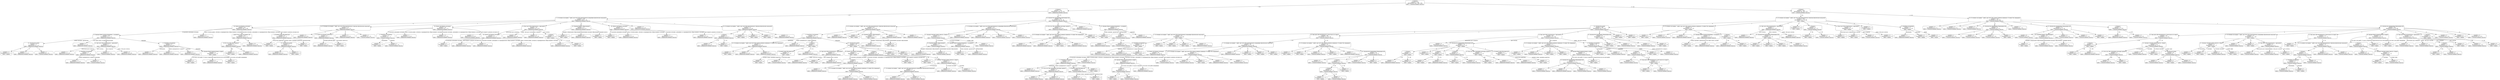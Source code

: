 digraph "дерево решений" {
	node [shape=box style=rounded]
	node1 [label="2. Возраст
samples = 555
distribution: [187, 189, 179]
label = злокачественная опухоль"]
	node2 [label="2. Возраст
samples = 225
distribution: [153, 20, 52]
label = доброкачественная опухоль"]
	node1 -> node2 [label="< 44"]
	node3 [label="17. В течение последних 7 дней, как часто Вы практиковали умеренные физические нагрузки?
samples = 136
distribution: [108, 5, 23]
label = доброкачественная опухоль"]
	node2 -> node3 [label="< 37"]
	node4 [label="29. Каков тип Вашего питания?
samples = 56
distribution: [43, 3, 10]
label = доброкачественная опухоль"]
	node3 -> node4 [label=0]
	node5 [label="13. Каковы Ваши взаимоотношения с соседями?
samples = 20
distribution: [12, 3, 5]
label = доброкачественная опухоль"]
	node4 -> node5 [label="3-4-разовое домашнее питание"]
	node6 [label="31. Количество родов
samples = 3
distribution: [1, 1, 1]
label = доброкачественная опухоль"]
	node5 -> node6 [label="очень хорошие, дружеские"]
	node7 [label="samples = 1
distribution: [0, 0, 1]
label = норма"]
	node6 -> node7 [label=0]
	node8 [label="samples = 1
distribution: [1, 0, 0]
label = доброкачественная опухоль"]
	node6 -> node8 [label=1]
	node9 [label="samples = 1
distribution: [0, 1, 0]
label = злокачественная опухоль"]
	node6 -> node9 [label=2]
	node10 [label="samples = 1
distribution: [1, 0, 0]
label = доброкачественная опухоль"]
	node5 -> node10 [label="я не знаю своих соседей"]
	node11 [label="14. Как часто Вы встречаетесь с друзьями?
samples = 7
distribution: [5, 2, 0]
label = доброкачественная опухоль"]
	node5 -> node11 [label="нейтральные"]
	node12 [label="samples = 1
distribution: [1, 0, 0]
label = доброкачественная опухоль"]
	node11 -> node12 [label="несколько раз в неделю"]
	node13 [label="3. Семейное положение
samples = 2
distribution: [1, 1, 0]
label = доброкачественная опухоль"]
	node11 -> node13 [label="раз в месяц"]
	node14 [label="samples = 1
distribution: [1, 0, 0]
label = доброкачественная опухоль"]
	node13 -> node14 [label="имею гражданского супруга"]
	node15 [label="samples = 1
distribution: [0, 1, 0]
label = злокачественная опухоль"]
	node13 -> node15 [label="замужем"]
	node16 [label="samples = 1
distribution: [0, 1, 0]
label = злокачественная опухоль"]
	node11 -> node16 [label="раз в неделю"]
	node17 [label="samples = 3
distribution: [3, 0, 0]
label = доброкачественная опухоль"]
	node11 -> node17 [label="реже, чем раз в месяц"]
	node18 [label="3. Семейное положение
samples = 9
distribution: [5, 0, 4]
label = доброкачественная опухоль"]
	node5 -> node18 [label="хорошие"]
	node19 [label="samples = 1
distribution: [1, 0, 0]
label = доброкачественная опухоль"]
	node18 -> node19 [label="разведена"]
	node20 [label="samples = 1
distribution: [1, 0, 0]
label = доброкачественная опухоль"]
	node18 -> node20 [label="имею гражданского супруга"]
	node21 [label="samples = 2
distribution: [2, 0, 0]
label = доброкачественная опухоль"]
	node18 -> node21 [label="одинока"]
	node22 [label="28. Каковы Ваши предпочтения в пище?
samples = 5
distribution: [1, 0, 4]
label = норма"]
	node18 -> node22 [label="замужем"]
	node23 [label="samples = 1
distribution: [0, 0, 1]
label = норма"]
	node22 -> node23 [label="я ем мясо или рыбу 2-3 раза в неделю"]
	node24 [label="samples = 1
distribution: [1, 0, 0]
label = доброкачественная опухоль"]
	node22 -> node24 [label="я практически не ем мясо/рыбу"]
	node25 [label="samples = 3
distribution: [0, 0, 3]
label = норма"]
	node22 -> node25 [label="я ем мясо или рыбу ежедневно"]
	node26 [label="samples = 2
distribution: [2, 0, 0]
label = доброкачественная опухоль"]
	node4 -> node26 [label="дома готовлю редко, питаюсь в предприятиях общественного питания"]
	node27 [label="pre20. Есть ответ на вопрос 20?
samples = 25
distribution: [23, 0, 2]
label = доброкачественная опухоль"]
	node4 -> node27 [label="3-разовое питание, домашнее и в предприятиях общественного питания"]
	node28 [label="8. Есть ли у Вас дети (да/нет)?
samples = 4
distribution: [2, 0, 2]
label = доброкачественная опухоль"]
	node27 -> node28 [label="нет"]
	node29 [label="samples = 2
distribution: [0, 0, 2]
label = норма"]
	node28 -> node29 [label="нет"]
	node30 [label="samples = 2
distribution: [2, 0, 0]
label = доброкачественная опухоль"]
	node28 -> node30 [label="да"]
	node31 [label="samples = 21
distribution: [21, 0, 0]
label = доброкачественная опухоль"]
	node27 -> node31 [label="да"]
	node32 [label="5. В какой семье Вы выросли?
samples = 9
distribution: [6, 0, 3]
label = доброкачественная опухоль"]
	node4 -> node32 [label="регулярного режима питания нет"]
	node33 [label="samples = 1
distribution: [0, 0, 1]
label = норма"]
	node32 -> node33 [label="мать/отец одиночка"]
	node34 [label="31. Количество родов
samples = 7
distribution: [6, 0, 1]
label = доброкачественная опухоль"]
	node32 -> node34 [label="полная семья, кровные родители"]
	node35 [label="samples = 6
distribution: [6, 0, 0]
label = доброкачественная опухоль"]
	node34 -> node35 [label=0]
	node36 [label="samples = 1
distribution: [0, 0, 1]
label = норма"]
	node34 -> node36 [label=1]
	node37 [label="samples = 1
distribution: [0, 0, 1]
label = норма"]
	node32 -> node37 [label="мачеха/отчим"]
	node38 [label="16. В течение последних 7 дней, как часто Вы практиковали тяжелые физические нагрузки?
samples = 15
distribution: [13, 1, 1]
label = доброкачественная опухоль"]
	node3 -> node38 [label=1]
	node39 [label="samples = 3
distribution: [3, 0, 0]
label = доброкачественная опухоль"]
	node38 -> node39 [label=0]
	node40 [label="27. Каков тип Вашей занятости?
samples = 9
distribution: [8, 0, 1]
label = доброкачественная опухоль"]
	node38 -> node40 [label=1]
	node41 [label="samples = 8
distribution: [8, 0, 0]
label = доброкачественная опухоль"]
	node40 -> node41 [label="полный рабочий день"]
	node42 [label="samples = 1
distribution: [0, 0, 1]
label = норма"]
	node40 -> node42 [label="частичная занятость"]
	node43 [label="samples = 2
distribution: [2, 0, 0]
label = доброкачественная опухоль"]
	node38 -> node43 [label=2]
	node44 [label="samples = 1
distribution: [0, 1, 0]
label = злокачественная опухоль"]
	node38 -> node44 [label=7]
	node45 [label="29. Каков тип Вашего питания?
samples = 16
distribution: [14, 1, 1]
label = доброкачественная опухоль"]
	node3 -> node45 [label=2]
	node46 [label="3. Семейное положение
samples = 2
distribution: [0, 1, 1]
label = злокачественная опухоль"]
	node45 -> node46 [label="3-4-разовое домашнее питание"]
	node47 [label="samples = 1
distribution: [0, 0, 1]
label = норма"]
	node46 -> node47 [label="разведена"]
	node48 [label="samples = 1
distribution: [0, 1, 0]
label = злокачественная опухоль"]
	node46 -> node48 [label="одинока"]
	node49 [label="samples = 1
distribution: [1, 0, 0]
label = доброкачественная опухоль"]
	node45 -> node49 [label="дома готовлю редко, питаюсь в предприятиях общественного питания"]
	node50 [label="samples = 11
distribution: [11, 0, 0]
label = доброкачественная опухоль"]
	node45 -> node50 [label="3-разовое питание, домашнее и в предприятиях общественного питания"]
	node51 [label="samples = 2
distribution: [2, 0, 0]
label = доброкачественная опухоль"]
	node45 -> node51 [label="регулярного режима питания нет"]
	node52 [label="14. Как часто Вы встречаетесь с друзьями?
samples = 16
distribution: [12, 0, 4]
label = доброкачественная опухоль"]
	node3 -> node52 [label=3]
	node53 [label="29. Каков тип Вашего питания?
samples = 4
distribution: [3, 0, 1]
label = доброкачественная опухоль"]
	node52 -> node53 [label="несколько раз в неделю"]
	node54 [label="samples = 1
distribution: [0, 0, 1]
label = норма"]
	node53 -> node54 [label="3-4-разовое домашнее питание"]
	node55 [label="samples = 1
distribution: [1, 0, 0]
label = доброкачественная опухоль"]
	node53 -> node55 [label="регулярного режима питания нет"]
	node56 [label="samples = 1
distribution: [1, 0, 0]
label = доброкачественная опухоль"]
	node53 -> node56 [label="3-разовое питание, домашнее и в предприятиях общественного питания"]
	node57 [label="samples = 1
distribution: [1, 0, 0]
label = доброкачественная опухоль"]
	node53 -> node57 [label="дома готовлю редко, питаюсь в предприятиях общественного питания"]
	node58 [label="samples = 3
distribution: [3, 0, 0]
label = доброкачественная опухоль"]
	node52 -> node58 [label="реже, чем раз в месяц"]
	node59 [label="samples = 5
distribution: [5, 0, 0]
label = доброкачественная опухоль"]
	node52 -> node59 [label="раз в неделю"]
	node60 [label="2. Возраст
samples = 4
distribution: [1, 0, 3]
label = норма"]
	node52 -> node60 [label="раз в месяц"]
	node61 [label="samples = 1
distribution: [1, 0, 0]
label = доброкачественная опухоль"]
	node60 -> node61 [label="< 34"]
	node62 [label="samples = 3
distribution: [0, 0, 3]
label = норма"]
	node60 -> node62 [label=">= 34"]
	node63 [label="19. Уровень Вашего образования?
samples = 11
distribution: [9, 0, 2]
label = доброкачественная опухоль"]
	node3 -> node63 [label=4]
	node64 [label="samples = 1
distribution: [0, 0, 1]
label = норма"]
	node63 -> node64 [label="среднее специальное образование"]
	node65 [label="samples = 9
distribution: [9, 0, 0]
label = доброкачественная опухоль"]
	node63 -> node65 [label="законченное высшее образование"]
	node66 [label="samples = 1
distribution: [0, 0, 1]
label = норма"]
	node63 -> node66 [label="средняя школа"]
	node67 [label="29. Каков тип Вашего питания?
samples = 6
distribution: [5, 0, 1]
label = доброкачественная опухоль"]
	node3 -> node67 [label=5]
	node68 [label="samples = 1
distribution: [0, 0, 1]
label = норма"]
	node67 -> node68 [label="3-4-разовое домашнее питание"]
	node69 [label="samples = 1
distribution: [1, 0, 0]
label = доброкачественная опухоль"]
	node67 -> node69 [label="дома готовлю редко, питаюсь в предприятиях общественного питания"]
	node70 [label="samples = 2
distribution: [2, 0, 0]
label = доброкачественная опухоль"]
	node67 -> node70 [label="3-разовое питание, домашнее и в предприятиях общественного питания"]
	node71 [label="samples = 2
distribution: [2, 0, 0]
label = доброкачественная опухоль"]
	node67 -> node71 [label="регулярного режима питания нет"]
	node72 [label="samples = 5
distribution: [5, 0, 0]
label = доброкачественная опухоль"]
	node3 -> node72 [label=6]
	node73 [label="16. В течение последних 7 дней, как часто Вы практиковали тяжелые физические нагрузки?
samples = 11
distribution: [7, 0, 4]
label = доброкачественная опухоль"]
	node3 -> node73 [label=7]
	node74 [label="2. Возраст
samples = 4
distribution: [3, 0, 1]
label = доброкачественная опухоль"]
	node73 -> node74 [label=0]
	node75 [label="samples = 3
distribution: [3, 0, 0]
label = доброкачественная опухоль"]
	node74 -> node75 [label="< 31"]
	node76 [label="samples = 1
distribution: [0, 0, 1]
label = норма"]
	node74 -> node76 [label=">= 31"]
	node77 [label="samples = 1
distribution: [0, 0, 1]
label = норма"]
	node73 -> node77 [label=2]
	node78 [label="samples = 1
distribution: [0, 0, 1]
label = норма"]
	node73 -> node78 [label=3]
	node79 [label="samples = 1
distribution: [0, 0, 1]
label = норма"]
	node73 -> node79 [label=4]
	node80 [label="samples = 4
distribution: [4, 0, 0]
label = доброкачественная опухоль"]
	node73 -> node80 [label=7]
	node81 [label="32. Количество прерванных беременностей
samples = 89
distribution: [45, 15, 29]
label = доброкачественная опухоль"]
	node2 -> node81 [label=">= 37"]
	node82 [label="16. В течение последних 7 дней, как часто Вы практиковали тяжелые физические нагрузки?
samples = 54
distribution: [27, 5, 22]
label = доброкачественная опухоль"]
	node81 -> node82 [label=0]
	node83 [label="3. Семейное положение
samples = 41
distribution: [21, 5, 15]
label = доброкачественная опухоль"]
	node82 -> node83 [label=0]
	node84 [label="18. В течение последних 7 дней, как часто Вы ходили пешком минимум 10 минут без перерыва?
samples = 5
distribution: [4, 0, 1]
label = доброкачественная опухоль"]
	node83 -> node84 [label="разведена"]
	node85 [label="samples = 1
distribution: [0, 0, 1]
label = норма"]
	node84 -> node85 [label=3]
	node86 [label="samples = 1
distribution: [1, 0, 0]
label = доброкачественная опухоль"]
	node84 -> node86 [label=5]
	node87 [label="samples = 3
distribution: [3, 0, 0]
label = доброкачественная опухоль"]
	node84 -> node87 [label=7]
	node88 [label="samples = 6
distribution: [6, 0, 0]
label = доброкачественная опухоль"]
	node83 -> node88 [label="имею гражданского супруга"]
	node89 [label="2. Возраст
samples = 7
distribution: [2, 1, 4]
label = норма"]
	node83 -> node89 [label="одинока"]
	node90 [label="5. В какой семье Вы выросли?
samples = 5
distribution: [0, 1, 4]
label = норма"]
	node89 -> node90 [label="< 41"]
	node91 [label="samples = 4
distribution: [0, 0, 4]
label = норма"]
	node90 -> node91 [label="полная семья, кровные родители"]
	node92 [label="samples = 1
distribution: [0, 1, 0]
label = злокачественная опухоль"]
	node90 -> node92 [label="в детском доме"]
	node93 [label="samples = 2
distribution: [2, 0, 0]
label = доброкачественная опухоль"]
	node89 -> node93 [label=">= 41"]
	node94 [label="31. Количество родов
samples = 23
distribution: [9, 4, 10]
label = норма"]
	node83 -> node94 [label="замужем"]
	node95 [label="14. Как часто Вы встречаетесь с друзьями?
samples = 5
distribution: [4, 0, 1]
label = доброкачественная опухоль"]
	node94 -> node95 [label=0]
	node96 [label="samples = 1
distribution: [1, 0, 0]
label = доброкачественная опухоль"]
	node95 -> node96 [label="реже, чем раз в месяц"]
	node97 [label="samples = 1
distribution: [0, 0, 1]
label = норма"]
	node95 -> node97 [label="раз в неделю"]
	node98 [label="samples = 3
distribution: [3, 0, 0]
label = доброкачественная опухоль"]
	node95 -> node98 [label="раз в месяц"]
	node99 [label="29. Каков тип Вашего питания?
samples = 7
distribution: [2, 2, 3]
label = норма"]
	node94 -> node99 [label=1]
	node100 [label="2. Возраст
samples = 4
distribution: [2, 2, 0]
label = доброкачественная опухоль"]
	node99 -> node100 [label="3-4-разовое домашнее питание"]
	node101 [label="samples = 1
distribution: [1, 0, 0]
label = доброкачественная опухоль"]
	node100 -> node101 [label="< 40"]
	node102 [label="18. В течение последних 7 дней, как часто Вы ходили пешком минимум 10 минут без перерыва?
samples = 3
distribution: [1, 2, 0]
label = злокачественная опухоль"]
	node100 -> node102 [label=">= 40"]
	node103 [label="samples = 1
distribution: [1, 0, 0]
label = доброкачественная опухоль"]
	node102 -> node103 [label=3]
	node104 [label="samples = 2
distribution: [0, 2, 0]
label = злокачественная опухоль"]
	node102 -> node104 [label=7]
	node105 [label="samples = 2
distribution: [0, 0, 2]
label = норма"]
	node99 -> node105 [label="3-разовое питание, домашнее и в предприятиях общественного питания"]
	node106 [label="samples = 1
distribution: [0, 0, 1]
label = норма"]
	node99 -> node106 [label="регулярного режима питания нет"]
	node107 [label="2. Возраст
samples = 8
distribution: [3, 2, 3]
label = доброкачественная опухоль"]
	node94 -> node107 [label=2]
	node108 [label="samples = 3
distribution: [0, 0, 3]
label = норма"]
	node107 -> node108 [label="< 39"]
	node109 [label="12. Сколько человек живут вместе с Вами?
samples = 5
distribution: [3, 2, 0]
label = доброкачественная опухоль"]
	node107 -> node109 [label=">= 39"]
	node110 [label="17. В течение последних 7 дней, как часто Вы практиковали умеренные физические нагрузки?
samples = 2
distribution: [1, 1, 0]
label = доброкачественная опухоль"]
	node109 -> node110 [label="2-3 человека"]
	node111 [label="samples = 1
distribution: [1, 0, 0]
label = доброкачественная опухоль"]
	node110 -> node111 [label=0]
	node112 [label="samples = 1
distribution: [0, 1, 0]
label = злокачественная опухоль"]
	node110 -> node112 [label=2]
	node113 [label="samples = 2
distribution: [2, 0, 0]
label = доброкачественная опухоль"]
	node109 -> node113 [label="4 и более человек"]
	node114 [label="samples = 1
distribution: [0, 1, 0]
label = злокачественная опухоль"]
	node109 -> node114 [label="1 человек"]
	node115 [label="samples = 2
distribution: [0, 0, 2]
label = норма"]
	node94 -> node115 [label=3]
	node116 [label="samples = 1
distribution: [0, 0, 1]
label = норма"]
	node94 -> node116 [label=4]
	node117 [label="samples = 2
distribution: [2, 0, 0]
label = доброкачественная опухоль"]
	node82 -> node117 [label=1]
	node118 [label="samples = 5
distribution: [0, 0, 5]
label = норма"]
	node82 -> node118 [label=2]
	node119 [label="19. Уровень Вашего образования?
samples = 3
distribution: [1, 0, 2]
label = норма"]
	node82 -> node119 [label=3]
	node120 [label="samples = 1
distribution: [1, 0, 0]
label = доброкачественная опухоль"]
	node119 -> node120 [label="среднее специальное образование"]
	node121 [label="samples = 2
distribution: [0, 0, 2]
label = норма"]
	node119 -> node121 [label="законченное высшее образование"]
	node122 [label="samples = 1
distribution: [1, 0, 0]
label = доброкачественная опухоль"]
	node82 -> node122 [label=4]
	node123 [label="samples = 2
distribution: [2, 0, 0]
label = доброкачественная опухоль"]
	node82 -> node123 [label=7]
	node124 [label="17. В течение последних 7 дней, как часто Вы практиковали умеренные физические нагрузки?
samples = 18
distribution: [9, 8, 1]
label = доброкачественная опухоль"]
	node81 -> node124 [label=1]
	node125 [label="12. Сколько человек живут вместе с Вами?
samples = 9
distribution: [3, 5, 1]
label = злокачественная опухоль"]
	node124 -> node125 [label=0]
	node126 [label="19. Уровень Вашего образования?
samples = 5
distribution: [1, 4, 0]
label = злокачественная опухоль"]
	node125 -> node126 [label="2-3 человека"]
	node127 [label="samples = 1
distribution: [1, 0, 0]
label = доброкачественная опухоль"]
	node126 -> node127 [label="среднее специальное образование"]
	node128 [label="samples = 4
distribution: [0, 4, 0]
label = злокачественная опухоль"]
	node126 -> node128 [label="законченное высшее образование"]
	node129 [label="13. Каковы Ваши взаимоотношения с соседями?
samples = 3
distribution: [2, 0, 1]
label = доброкачественная опухоль"]
	node125 -> node129 [label="4 и более человек"]
	node130 [label="samples = 1
distribution: [0, 0, 1]
label = норма"]
	node129 -> node130 [label="очень хорошие, дружеские"]
	node131 [label="samples = 2
distribution: [2, 0, 0]
label = доброкачественная опухоль"]
	node129 -> node131 [label="нейтральные"]
	node132 [label="samples = 1
distribution: [0, 1, 0]
label = злокачественная опухоль"]
	node125 -> node132 [label="я живу одна"]
	node133 [label="samples = 1
distribution: [1, 0, 0]
label = доброкачественная опухоль"]
	node124 -> node133 [label=1]
	node134 [label="samples = 5
distribution: [5, 0, 0]
label = доброкачественная опухоль"]
	node124 -> node134 [label=2]
	node135 [label="samples = 2
distribution: [0, 2, 0]
label = злокачественная опухоль"]
	node124 -> node135 [label=3]
	node136 [label="samples = 1
distribution: [0, 1, 0]
label = злокачественная опухоль"]
	node124 -> node136 [label=6]
	node137 [label="15. Есть ли у Вас домашние питомцы (да/нет)?
samples = 11
distribution: [6, 0, 5]
label = доброкачественная опухоль"]
	node81 -> node137 [label=2]
	node138 [label="18. В течение последних 7 дней, как часто Вы ходили пешком минимум 10 минут без перерыва?
samples = 7
distribution: [6, 0, 1]
label = доброкачественная опухоль"]
	node137 -> node138 [label="нет"]
	node139 [label="samples = 1
distribution: [1, 0, 0]
label = доброкачественная опухоль"]
	node138 -> node139 [label=4]
	node140 [label="samples = 1
distribution: [1, 0, 0]
label = доброкачественная опухоль"]
	node138 -> node140 [label=5]
	node141 [label="samples = 1
distribution: [0, 0, 1]
label = норма"]
	node138 -> node141 [label=6]
	node142 [label="samples = 4
distribution: [4, 0, 0]
label = доброкачественная опухоль"]
	node138 -> node142 [label=7]
	node143 [label="samples = 4
distribution: [0, 0, 4]
label = норма"]
	node137 -> node143 [label="да"]
	node144 [label="samples = 1
distribution: [1, 0, 0]
label = доброкачественная опухоль"]
	node81 -> node144 [label=3]
	node145 [label="13. Каковы Ваши взаимоотношения с соседями?
samples = 5
distribution: [2, 2, 1]
label = доброкачественная опухоль"]
	node81 -> node145 [label=4]
	node146 [label="samples = 1
distribution: [0, 0, 1]
label = норма"]
	node145 -> node146 [label="очень хорошие, дружеские"]
	node147 [label="2. Возраст
samples = 3
distribution: [1, 2, 0]
label = злокачественная опухоль"]
	node145 -> node147 [label="нейтральные"]
	node148 [label="samples = 1
distribution: [1, 0, 0]
label = доброкачественная опухоль"]
	node147 -> node148 [label="< 42"]
	node149 [label="samples = 2
distribution: [0, 2, 0]
label = злокачественная опухоль"]
	node147 -> node149 [label=">= 42"]
	node150 [label="samples = 1
distribution: [1, 0, 0]
label = доброкачественная опухоль"]
	node145 -> node150 [label="хорошие"]
	node151 [label="2. Возраст
samples = 330
distribution: [34, 169, 127]
label = злокачественная опухоль"]
	node1 -> node151 [label=">= 44"]
	node152 [label="16. В течение последних 7 дней, как часто Вы практиковали тяжелые физические нагрузки?
samples = 195
distribution: [31, 76, 88]
label = норма"]
	node151 -> node152 [label="< 62"]
	node153 [label="31. Количество родов
samples = 156
distribution: [24, 70, 62]
label = злокачественная опухоль"]
	node152 -> node153 [label=0]
	node154 [label="17. В течение последних 7 дней, как часто Вы практиковали умеренные физические нагрузки?
samples = 14
distribution: [5, 0, 9]
label = норма"]
	node153 -> node154 [label=0]
	node155 [label="3. Семейное положение
samples = 6
distribution: [2, 0, 4]
label = норма"]
	node154 -> node155 [label=0]
	node156 [label="samples = 1
distribution: [1, 0, 0]
label = доброкачественная опухоль"]
	node155 -> node156 [label="одинока"]
	node157 [label="samples = 1
distribution: [1, 0, 0]
label = доброкачественная опухоль"]
	node155 -> node157 [label="имею гражданского супруга"]
	node158 [label="samples = 4
distribution: [0, 0, 4]
label = норма"]
	node155 -> node158 [label="замужем"]
	node159 [label="samples = 1
distribution: [0, 0, 1]
label = норма"]
	node154 -> node159 [label=1]
	node160 [label="samples = 2
distribution: [0, 0, 2]
label = норма"]
	node154 -> node160 [label=2]
	node161 [label="samples = 2
distribution: [0, 0, 2]
label = норма"]
	node154 -> node161 [label=3]
	node162 [label="samples = 3
distribution: [3, 0, 0]
label = доброкачественная опухоль"]
	node154 -> node162 [label=5]
	node163 [label="22. Как долго Вы проживаете в этом месте (в годах)?
samples = 68
distribution: [14, 36, 18]
label = злокачественная опухоль"]
	node153 -> node163 [label=1]
	node164 [label="17. В течение последних 7 дней, как часто Вы практиковали умеренные физические нагрузки?
samples = 36
distribution: [13, 13, 10]
label = доброкачественная опухоль"]
	node163 -> node164 [label="< 25"]
	node165 [label="29. Каков тип Вашего питания?
samples = 24
distribution: [11, 10, 3]
label = доброкачественная опухоль"]
	node164 -> node165 [label=0]
	node166 [label="3. Семейное положение
samples = 13
distribution: [8, 3, 2]
label = доброкачественная опухоль"]
	node165 -> node166 [label="3-4-разовое домашнее питание"]
	node167 [label="samples = 6
distribution: [6, 0, 0]
label = доброкачественная опухоль"]
	node166 -> node167 [label="разведена"]
	node168 [label="15. Есть ли у Вас домашние питомцы (да/нет)?
samples = 3
distribution: [2, 1, 0]
label = доброкачественная опухоль"]
	node166 -> node168 [label="имею гражданского супруга"]
	node169 [label="samples = 1
distribution: [0, 1, 0]
label = злокачественная опухоль"]
	node168 -> node169 [label="нет"]
	node170 [label="samples = 2
distribution: [2, 0, 0]
label = доброкачественная опухоль"]
	node168 -> node170 [label="да"]
	node171 [label="5. В какой семье Вы выросли?
samples = 3
distribution: [0, 2, 1]
label = злокачественная опухоль"]
	node166 -> node171 [label="замужем"]
	node172 [label="samples = 2
distribution: [0, 2, 0]
label = злокачественная опухоль"]
	node171 -> node172 [label="полная семья, кровные родители"]
	node173 [label="samples = 1
distribution: [0, 0, 1]
label = норма"]
	node171 -> node173 [label="мачеха/отчим"]
	node174 [label="samples = 1
distribution: [0, 0, 1]
label = норма"]
	node166 -> node174 [label="вдова"]
	node175 [label="samples = 1
distribution: [0, 1, 0]
label = злокачественная опухоль"]
	node165 -> node175 [label="дома готовлю редко, питаюсь в предприятиях общественного питания"]
	node176 [label="28. Каковы Ваши предпочтения в пище?
samples = 5
distribution: [3, 1, 1]
label = доброкачественная опухоль"]
	node165 -> node176 [label="3-разовое питание, домашнее и в предприятиях общественного питания"]
	node177 [label="2. Возраст
samples = 2
distribution: [0, 1, 1]
label = злокачественная опухоль"]
	node176 -> node177 [label="я ем мясо или рыбу 2-3 раза в неделю"]
	node178 [label="samples = 1
distribution: [0, 0, 1]
label = норма"]
	node177 -> node178 [label="< 53"]
	node179 [label="samples = 1
distribution: [0, 1, 0]
label = злокачественная опухоль"]
	node177 -> node179 [label=">= 53"]
	node180 [label="samples = 3
distribution: [3, 0, 0]
label = доброкачественная опухоль"]
	node176 -> node180 [label="я ем мясо или рыбу ежедневно"]
	node181 [label="samples = 5
distribution: [0, 5, 0]
label = злокачественная опухоль"]
	node165 -> node181 [label="регулярного режима питания нет"]
	node182 [label="18. В течение последних 7 дней, как часто Вы ходили пешком минимум 10 минут без перерыва?
samples = 5
distribution: [1, 3, 1]
label = злокачественная опухоль"]
	node164 -> node182 [label=1]
	node183 [label="samples = 1
distribution: [0, 1, 0]
label = злокачественная опухоль"]
	node182 -> node183 [label=1]
	node184 [label="samples = 1
distribution: [0, 0, 1]
label = норма"]
	node182 -> node184 [label=2]
	node185 [label="samples = 1
distribution: [1, 0, 0]
label = доброкачественная опухоль"]
	node182 -> node185 [label=3]
	node186 [label="samples = 2
distribution: [0, 2, 0]
label = злокачественная опухоль"]
	node182 -> node186 [label=7]
	node187 [label="samples = 1
distribution: [1, 0, 0]
label = доброкачественная опухоль"]
	node164 -> node187 [label=2]
	node188 [label="samples = 3
distribution: [0, 0, 3]
label = норма"]
	node164 -> node188 [label=3]
	node189 [label="samples = 2
distribution: [0, 0, 2]
label = норма"]
	node164 -> node189 [label=5]
	node190 [label="samples = 1
distribution: [0, 0, 1]
label = норма"]
	node164 -> node190 [label=7]
	node191 [label="18. В течение последних 7 дней, как часто Вы ходили пешком минимум 10 минут без перерыва?
samples = 32
distribution: [1, 23, 8]
label = злокачественная опухоль"]
	node163 -> node191 [label=">= 25"]
	node192 [label="samples = 1
distribution: [0, 0, 1]
label = норма"]
	node191 -> node192 [label=0]
	node193 [label="samples = 1
distribution: [0, 0, 1]
label = норма"]
	node191 -> node193 [label=2]
	node194 [label="samples = 3
distribution: [0, 3, 0]
label = злокачественная опухоль"]
	node191 -> node194 [label=3]
	node195 [label="samples = 1
distribution: [0, 0, 1]
label = норма"]
	node191 -> node195 [label=5]
	node196 [label="samples = 1
distribution: [1, 0, 0]
label = доброкачественная опухоль"]
	node191 -> node196 [label=6]
	node197 [label="32. Количество прерванных беременностей
samples = 25
distribution: [0, 20, 5]
label = злокачественная опухоль"]
	node191 -> node197 [label=7]
	node198 [label="samples = 8
distribution: [0, 8, 0]
label = злокачественная опухоль"]
	node197 -> node198 [label=0]
	node199 [label="2. Возраст
samples = 11
distribution: [0, 7, 4]
label = злокачественная опухоль"]
	node197 -> node199 [label=1]
	node200 [label="2. Возраст
samples = 8
distribution: [0, 7, 1]
label = злокачественная опухоль"]
	node199 -> node200 [label="< 59"]
	node201 [label="samples = 1
distribution: [0, 0, 1]
label = норма"]
	node200 -> node201 [label="< 54"]
	node202 [label="samples = 7
distribution: [0, 7, 0]
label = злокачественная опухоль"]
	node200 -> node202 [label=">= 54"]
	node203 [label="samples = 3
distribution: [0, 0, 3]
label = норма"]
	node199 -> node203 [label=">= 59"]
	node204 [label="samples = 5
distribution: [0, 5, 0]
label = злокачественная опухоль"]
	node197 -> node204 [label=3]
	node205 [label="samples = 1
distribution: [0, 0, 1]
label = норма"]
	node197 -> node205 [label=4]
	node206 [label="14. Как часто Вы встречаетесь с друзьями?
samples = 64
distribution: [5, 31, 28]
label = злокачественная опухоль"]
	node153 -> node206 [label=2]
	node207 [label="samples = 4
distribution: [0, 4, 0]
label = злокачественная опухоль"]
	node206 -> node207 [label="несколько раз в неделю"]
	node208 [label="32. Количество прерванных беременностей
samples = 19
distribution: [4, 3, 12]
label = норма"]
	node206 -> node208 [label="раз в месяц"]
	node209 [label="2. Возраст
samples = 3
distribution: [1, 0, 2]
label = норма"]
	node208 -> node209 [label=0]
	node210 [label="samples = 1
distribution: [1, 0, 0]
label = доброкачественная опухоль"]
	node209 -> node210 [label="< 46"]
	node211 [label="samples = 2
distribution: [0, 0, 2]
label = норма"]
	node209 -> node211 [label=">= 46"]
	node212 [label="samples = 3
distribution: [0, 0, 3]
label = норма"]
	node208 -> node212 [label=1]
	node213 [label="2. Возраст
samples = 3
distribution: [1, 0, 2]
label = норма"]
	node208 -> node213 [label=2]
	node214 [label="samples = 2
distribution: [0, 0, 2]
label = норма"]
	node213 -> node214 [label="< 54"]
	node215 [label="samples = 1
distribution: [1, 0, 0]
label = доброкачественная опухоль"]
	node213 -> node215 [label=">= 54"]
	node216 [label="2. Возраст
samples = 4
distribution: [0, 3, 1]
label = злокачественная опухоль"]
	node208 -> node216 [label=3]
	node217 [label="samples = 1
distribution: [0, 0, 1]
label = норма"]
	node216 -> node217 [label="< 55"]
	node218 [label="samples = 3
distribution: [0, 3, 0]
label = злокачественная опухоль"]
	node216 -> node218 [label=">= 55"]
	node219 [label="15. Есть ли у Вас домашние питомцы (да/нет)?
samples = 3
distribution: [1, 0, 2]
label = норма"]
	node208 -> node219 [label=4]
	node220 [label="samples = 2
distribution: [0, 0, 2]
label = норма"]
	node219 -> node220 [label="нет"]
	node221 [label="samples = 1
distribution: [1, 0, 0]
label = доброкачественная опухоль"]
	node219 -> node221 [label="да"]
	node222 [label="5. В какой семье Вы выросли?
samples = 3
distribution: [1, 0, 2]
label = норма"]
	node208 -> node222 [label=5]
	node223 [label="samples = 1
distribution: [1, 0, 0]
label = доброкачественная опухоль"]
	node222 -> node223 [label="мать/отец одиночка"]
	node224 [label="samples = 2
distribution: [0, 0, 2]
label = норма"]
	node222 -> node224 [label="полная семья, кровные родители"]
	node225 [label="18. В течение последних 7 дней, как часто Вы ходили пешком минимум 10 минут без перерыва?
samples = 17
distribution: [1, 9, 7]
label = злокачественная опухоль"]
	node206 -> node225 [label="раз в неделю"]
	node226 [label="samples = 2
distribution: [0, 0, 2]
label = норма"]
	node225 -> node226 [label=2]
	node227 [label="samples = 4
distribution: [0, 4, 0]
label = злокачественная опухоль"]
	node225 -> node227 [label=3]
	node228 [label="samples = 2
distribution: [0, 0, 2]
label = норма"]
	node225 -> node228 [label=4]
	node229 [label="samples = 1
distribution: [0, 0, 1]
label = норма"]
	node225 -> node229 [label=5]
	node230 [label="28. Каковы Ваши предпочтения в пище?
samples = 8
distribution: [1, 5, 2]
label = злокачественная опухоль"]
	node225 -> node230 [label=7]
	node231 [label="32. Количество прерванных беременностей
samples = 6
distribution: [1, 5, 0]
label = злокачественная опухоль"]
	node230 -> node231 [label="я ем мясо или рыбу 2-3 раза в неделю"]
	node232 [label="samples = 1
distribution: [0, 1, 0]
label = злокачественная опухоль"]
	node231 -> node232 [label=0]
	node233 [label="samples = 1
distribution: [1, 0, 0]
label = доброкачественная опухоль"]
	node231 -> node233 [label=1]
	node234 [label="samples = 1
distribution: [0, 1, 0]
label = злокачественная опухоль"]
	node231 -> node234 [label=2]
	node235 [label="samples = 3
distribution: [0, 3, 0]
label = злокачественная опухоль"]
	node231 -> node235 [label=3]
	node236 [label="samples = 2
distribution: [0, 0, 2]
label = норма"]
	node230 -> node236 [label="я практически не ем мясо/рыбу"]
	node237 [label="3. Семейное положение
samples = 24
distribution: [0, 15, 9]
label = злокачественная опухоль"]
	node206 -> node237 [label="реже, чем раз в месяц"]
	node238 [label="samples = 3
distribution: [0, 0, 3]
label = норма"]
	node237 -> node238 [label="разведена"]
	node239 [label="samples = 2
distribution: [0, 2, 0]
label = злокачественная опухоль"]
	node237 -> node239 [label="одинока"]
	node240 [label="2. Возраст
samples = 15
distribution: [0, 11, 4]
label = злокачественная опухоль"]
	node237 -> node240 [label="замужем"]
	node241 [label="samples = 9
distribution: [0, 9, 0]
label = злокачественная опухоль"]
	node240 -> node241 [label="< 56"]
	node242 [label="22. Как долго Вы проживаете в этом месте (в годах)?
samples = 6
distribution: [0, 2, 4]
label = норма"]
	node240 -> node242 [label=">= 56"]
	node243 [label="samples = 4
distribution: [0, 0, 4]
label = норма"]
	node242 -> node243 [label="< 12"]
	node244 [label="samples = 2
distribution: [0, 2, 0]
label = злокачественная опухоль"]
	node242 -> node244 [label=">= 12"]
	node245 [label="samples = 2
distribution: [0, 0, 2]
label = норма"]
	node237 -> node245 [label="вдова"]
	node246 [label="samples = 2
distribution: [0, 2, 0]
label = злокачественная опухоль"]
	node237 -> node246 [label="имею гражданского супруга"]
	node247 [label="32. Количество прерванных беременностей
samples = 8
distribution: [0, 3, 5]
label = норма"]
	node153 -> node247 [label=3]
	node248 [label="samples = 2
distribution: [0, 0, 2]
label = норма"]
	node247 -> node248 [label=0]
	node249 [label="samples = 1
distribution: [0, 1, 0]
label = злокачественная опухоль"]
	node247 -> node249 [label=2]
	node250 [label="samples = 2
distribution: [0, 2, 0]
label = злокачественная опухоль"]
	node247 -> node250 [label=3]
	node251 [label="samples = 3
distribution: [0, 0, 3]
label = норма"]
	node247 -> node251 [label=5]
	node252 [label="samples = 1
distribution: [0, 0, 1]
label = норма"]
	node153 -> node252 [label=4]
	node253 [label="samples = 1
distribution: [0, 0, 1]
label = норма"]
	node153 -> node253 [label=6]
	node254 [label="18. В течение последних 7 дней, как часто Вы ходили пешком минимум 10 минут без перерыва?
samples = 9
distribution: [3, 2, 4]
label = норма"]
	node152 -> node254 [label=1]
	node255 [label="samples = 1
distribution: [0, 0, 1]
label = норма"]
	node254 -> node255 [label=2]
	node256 [label="samples = 2
distribution: [0, 2, 0]
label = злокачественная опухоль"]
	node254 -> node256 [label=3]
	node257 [label="samples = 1
distribution: [1, 0, 0]
label = доброкачественная опухоль"]
	node254 -> node257 [label=4]
	node258 [label="13. Каковы Ваши взаимоотношения с соседями?
samples = 2
distribution: [1, 0, 1]
label = доброкачественная опухоль"]
	node254 -> node258 [label=5]
	node259 [label="samples = 1
distribution: [0, 0, 1]
label = норма"]
	node258 -> node259 [label="очень хорошие, дружеские"]
	node260 [label="samples = 1
distribution: [1, 0, 0]
label = доброкачественная опухоль"]
	node258 -> node260 [label="я не знаю своих соседей"]
	node261 [label="2. Возраст
samples = 3
distribution: [1, 0, 2]
label = норма"]
	node254 -> node261 [label=7]
	node262 [label="samples = 1
distribution: [1, 0, 0]
label = доброкачественная опухоль"]
	node261 -> node262 [label="< 45"]
	node263 [label="samples = 2
distribution: [0, 0, 2]
label = норма"]
	node261 -> node263 [label=">= 45"]
	node264 [label="14. Как часто Вы встречаетесь с друзьями?
samples = 7
distribution: [3, 1, 3]
label = доброкачественная опухоль"]
	node152 -> node264 [label=2]
	node265 [label="samples = 1
distribution: [1, 0, 0]
label = доброкачественная опухоль"]
	node264 -> node265 [label="раз в месяц"]
	node266 [label="32. Количество прерванных беременностей
samples = 4
distribution: [0, 1, 3]
label = норма"]
	node264 -> node266 [label="раз в неделю"]
	node267 [label="samples = 1
distribution: [0, 0, 1]
label = норма"]
	node266 -> node267 [label=0]
	node268 [label="samples = 1
distribution: [0, 0, 1]
label = норма"]
	node266 -> node268 [label=1]
	node269 [label="samples = 1
distribution: [0, 0, 1]
label = норма"]
	node266 -> node269 [label=2]
	node270 [label="samples = 1
distribution: [0, 1, 0]
label = злокачественная опухоль"]
	node266 -> node270 [label=3]
	node271 [label="samples = 2
distribution: [2, 0, 0]
label = доброкачественная опухоль"]
	node264 -> node271 [label="реже, чем раз в месяц"]
	node272 [label="samples = 6
distribution: [0, 0, 6]
label = норма"]
	node152 -> node272 [label=3]
	node273 [label="2. Возраст
samples = 2
distribution: [0, 1, 1]
label = злокачественная опухоль"]
	node152 -> node273 [label=4]
	node274 [label="samples = 1
distribution: [0, 0, 1]
label = норма"]
	node273 -> node274 [label="< 46"]
	node275 [label="samples = 1
distribution: [0, 1, 0]
label = злокачественная опухоль"]
	node273 -> node275 [label=">= 46"]
	node276 [label="14. Как часто Вы встречаетесь с друзьями?
samples = 9
distribution: [0, 2, 7]
label = норма"]
	node152 -> node276 [label=5]
	node277 [label="samples = 1
distribution: [0, 0, 1]
label = норма"]
	node276 -> node277 [label="несколько раз в неделю"]
	node278 [label="samples = 1
distribution: [0, 0, 1]
label = норма"]
	node276 -> node278 [label="раз в месяц"]
	node279 [label="samples = 2
distribution: [0, 2, 0]
label = злокачественная опухоль"]
	node276 -> node279 [label="раз в неделю"]
	node280 [label="samples = 5
distribution: [0, 0, 5]
label = норма"]
	node276 -> node280 [label="реже, чем раз в месяц"]
	node281 [label="samples = 1
distribution: [0, 0, 1]
label = норма"]
	node152 -> node281 [label=6]
	node282 [label="3. Семейное положение
samples = 5
distribution: [1, 0, 4]
label = норма"]
	node152 -> node282 [label=7]
	node283 [label="samples = 1
distribution: [1, 0, 0]
label = доброкачественная опухоль"]
	node282 -> node283 [label="разведена"]
	node284 [label="samples = 2
distribution: [0, 0, 2]
label = норма"]
	node282 -> node284 [label="замужем"]
	node285 [label="samples = 2
distribution: [0, 0, 2]
label = норма"]
	node282 -> node285 [label="вдова"]
	node286 [label="18. В течение последних 7 дней, как часто Вы ходили пешком минимум 10 минут без перерыва?
samples = 135
distribution: [3, 93, 39]
label = злокачественная опухоль"]
	node151 -> node286 [label=">= 62"]
	node287 [label="samples = 5
distribution: [0, 5, 0]
label = злокачественная опухоль"]
	node286 -> node287 [label=0]
	node288 [label="samples = 3
distribution: [0, 3, 0]
label = злокачественная опухоль"]
	node286 -> node288 [label=1]
	node289 [label="samples = 3
distribution: [0, 3, 0]
label = злокачественная опухоль"]
	node286 -> node289 [label=2]
	node290 [label="32. Количество прерванных беременностей
samples = 6
distribution: [0, 5, 1]
label = злокачественная опухоль"]
	node286 -> node290 [label=3]
	node291 [label="samples = 1
distribution: [0, 1, 0]
label = злокачественная опухоль"]
	node290 -> node291 [label=0]
	node292 [label="samples = 3
distribution: [0, 3, 0]
label = злокачественная опухоль"]
	node290 -> node292 [label=1]
	node293 [label="samples = 1
distribution: [0, 1, 0]
label = злокачественная опухоль"]
	node290 -> node293 [label=2]
	node294 [label="samples = 1
distribution: [0, 0, 1]
label = норма"]
	node290 -> node294 [label=3]
	node295 [label="samples = 7
distribution: [0, 7, 0]
label = злокачественная опухоль"]
	node286 -> node295 [label=4]
	node296 [label="32. Количество прерванных беременностей
samples = 21
distribution: [0, 17, 4]
label = злокачественная опухоль"]
	node286 -> node296 [label=5]
	node297 [label="samples = 6
distribution: [0, 6, 0]
label = злокачественная опухоль"]
	node296 -> node297 [label=0]
	node298 [label="19. Уровень Вашего образования?
samples = 8
distribution: [0, 5, 3]
label = злокачественная опухоль"]
	node296 -> node298 [label=1]
	node299 [label="samples = 3
distribution: [0, 0, 3]
label = норма"]
	node298 -> node299 [label="среднее специальное образование"]
	node300 [label="samples = 4
distribution: [0, 4, 0]
label = злокачественная опухоль"]
	node298 -> node300 [label="законченное высшее образование"]
	node301 [label="samples = 1
distribution: [0, 1, 0]
label = злокачественная опухоль"]
	node298 -> node301 [label="средняя школа"]
	node302 [label="samples = 5
distribution: [0, 5, 0]
label = злокачественная опухоль"]
	node296 -> node302 [label=2]
	node303 [label="samples = 1
distribution: [0, 1, 0]
label = злокачественная опухоль"]
	node296 -> node303 [label=4]
	node304 [label="samples = 1
distribution: [0, 0, 1]
label = норма"]
	node296 -> node304 [label=5]
	node305 [label="2. Возраст
samples = 4
distribution: [1, 3, 0]
label = злокачественная опухоль"]
	node286 -> node305 [label=6]
	node306 [label="samples = 1
distribution: [1, 0, 0]
label = доброкачественная опухоль"]
	node305 -> node306 [label="< 65"]
	node307 [label="samples = 3
distribution: [0, 3, 0]
label = злокачественная опухоль"]
	node305 -> node307 [label=">= 65"]
	node308 [label="32. Количество прерванных беременностей
samples = 86
distribution: [2, 50, 34]
label = злокачественная опухоль"]
	node286 -> node308 [label=7]
	node309 [label="22. Как долго Вы проживаете в этом месте (в годах)?
samples = 19
distribution: [1, 12, 6]
label = злокачественная опухоль"]
	node308 -> node309 [label=0]
	node310 [label="2. Возраст
samples = 4
distribution: [1, 0, 3]
label = норма"]
	node309 -> node310 [label="< 16"]
	node311 [label="samples = 3
distribution: [0, 0, 3]
label = норма"]
	node310 -> node311 [label="< 69"]
	node312 [label="samples = 1
distribution: [1, 0, 0]
label = доброкачественная опухоль"]
	node310 -> node312 [label=">= 69"]
	node313 [label="12. Сколько человек живут вместе с Вами?
samples = 15
distribution: [0, 12, 3]
label = злокачественная опухоль"]
	node309 -> node313 [label=">= 16"]
	node314 [label="15. Есть ли у Вас домашние питомцы (да/нет)?
samples = 4
distribution: [0, 3, 1]
label = злокачественная опухоль"]
	node313 -> node314 [label="2-3 человека"]
	node315 [label="samples = 3
distribution: [0, 3, 0]
label = злокачественная опухоль"]
	node314 -> node315 [label="нет"]
	node316 [label="samples = 1
distribution: [0, 0, 1]
label = норма"]
	node314 -> node316 [label="да"]
	node317 [label="samples = 2
distribution: [0, 2, 0]
label = злокачественная опухоль"]
	node313 -> node317 [label="1 человек"]
	node318 [label="samples = 1
distribution: [0, 0, 1]
label = норма"]
	node313 -> node318 [label="4 и более человек"]
	node319 [label="31. Количество родов
samples = 8
distribution: [0, 7, 1]
label = злокачественная опухоль"]
	node313 -> node319 [label="я живу одна"]
	node320 [label="samples = 1
distribution: [0, 1, 0]
label = злокачественная опухоль"]
	node319 -> node320 [label=0]
	node321 [label="samples = 1
distribution: [0, 0, 1]
label = норма"]
	node319 -> node321 [label=1]
	node322 [label="samples = 6
distribution: [0, 6, 0]
label = злокачественная опухоль"]
	node319 -> node322 [label=2]
	node323 [label="17. В течение последних 7 дней, как часто Вы практиковали умеренные физические нагрузки?
samples = 17
distribution: [0, 7, 10]
label = норма"]
	node308 -> node323 [label=1]
	node324 [label="12. Сколько человек живут вместе с Вами?
samples = 8
distribution: [0, 1, 7]
label = норма"]
	node323 -> node324 [label=0]
	node325 [label="samples = 1
distribution: [0, 0, 1]
label = норма"]
	node324 -> node325 [label="2-3 человека"]
	node326 [label="samples = 4
distribution: [0, 0, 4]
label = норма"]
	node324 -> node326 [label="1 человек"]
	node327 [label="samples = 1
distribution: [0, 1, 0]
label = злокачественная опухоль"]
	node324 -> node327 [label="4 и более человек"]
	node328 [label="samples = 2
distribution: [0, 0, 2]
label = норма"]
	node324 -> node328 [label="я живу одна"]
	node329 [label="samples = 1
distribution: [0, 1, 0]
label = злокачественная опухоль"]
	node323 -> node329 [label=4]
	node330 [label="samples = 2
distribution: [0, 0, 2]
label = норма"]
	node323 -> node330 [label=5]
	node331 [label="14. Как часто Вы встречаетесь с друзьями?
samples = 6
distribution: [0, 5, 1]
label = злокачественная опухоль"]
	node323 -> node331 [label=7]
	node332 [label="samples = 2
distribution: [0, 2, 0]
label = злокачественная опухоль"]
	node331 -> node332 [label="несколько раз в неделю"]
	node333 [label="samples = 3
distribution: [0, 3, 0]
label = злокачественная опухоль"]
	node331 -> node333 [label="реже, чем раз в месяц"]
	node334 [label="samples = 1
distribution: [0, 0, 1]
label = норма"]
	node331 -> node334 [label="раз в месяц"]
	node335 [label="22. Как долго Вы проживаете в этом месте (в годах)?
samples = 17
distribution: [1, 11, 5]
label = злокачественная опухоль"]
	node308 -> node335 [label=2]
	node336 [label="samples = 4
distribution: [0, 0, 4]
label = норма"]
	node335 -> node336 [label="< 31"]
	node337 [label="16. В течение последних 7 дней, как часто Вы практиковали тяжелые физические нагрузки?
samples = 13
distribution: [1, 11, 1]
label = злокачественная опухоль"]
	node335 -> node337 [label=">= 31"]
	node338 [label="2. Возраст
samples = 11
distribution: [0, 10, 1]
label = злокачественная опухоль"]
	node337 -> node338 [label=0]
	node339 [label="3. Семейное положение
samples = 2
distribution: [0, 1, 1]
label = злокачественная опухоль"]
	node338 -> node339 [label="< 66"]
	node340 [label="samples = 1
distribution: [0, 1, 0]
label = злокачественная опухоль"]
	node339 -> node340 [label="разведена"]
	node341 [label="samples = 1
distribution: [0, 0, 1]
label = норма"]
	node339 -> node341 [label="замужем"]
	node342 [label="samples = 9
distribution: [0, 9, 0]
label = злокачественная опухоль"]
	node338 -> node342 [label=">= 66"]
	node343 [label="samples = 1
distribution: [1, 0, 0]
label = доброкачественная опухоль"]
	node337 -> node343 [label=1]
	node344 [label="samples = 1
distribution: [0, 1, 0]
label = злокачественная опухоль"]
	node337 -> node344 [label=7]
	node345 [label="28. Каковы Ваши предпочтения в пище?
samples = 12
distribution: [0, 6, 6]
label = злокачественная опухоль"]
	node308 -> node345 [label=3]
	node346 [label="2. Возраст
samples = 8
distribution: [0, 6, 2]
label = злокачественная опухоль"]
	node345 -> node346 [label="я ем мясо или рыбу 2-3 раза в неделю"]
	node347 [label="samples = 5
distribution: [0, 5, 0]
label = злокачественная опухоль"]
	node346 -> node347 [label="< 67"]
	node348 [label="12. Сколько человек живут вместе с Вами?
samples = 3
distribution: [0, 1, 2]
label = норма"]
	node346 -> node348 [label=">= 67"]
	node349 [label="samples = 2
distribution: [0, 0, 2]
label = норма"]
	node348 -> node349 [label="1 человек"]
	node350 [label="samples = 1
distribution: [0, 1, 0]
label = злокачественная опухоль"]
	node348 -> node350 [label="я живу одна"]
	node351 [label="samples = 2
distribution: [0, 0, 2]
label = норма"]
	node345 -> node351 [label="я практически не ем мясо/рыбу"]
	node352 [label="samples = 2
distribution: [0, 0, 2]
label = норма"]
	node345 -> node352 [label="я ем мясо или рыбу ежедневно"]
	node353 [label="14. Как часто Вы встречаетесь с друзьями?
samples = 10
distribution: [0, 7, 3]
label = злокачественная опухоль"]
	node308 -> node353 [label=4]
	node354 [label="samples = 4
distribution: [0, 4, 0]
label = злокачественная опухоль"]
	node353 -> node354 [label="несколько раз в неделю"]
	node355 [label="samples = 2
distribution: [0, 2, 0]
label = злокачественная опухоль"]
	node353 -> node355 [label="реже, чем раз в месяц"]
	node356 [label="2. Возраст
samples = 2
distribution: [0, 1, 1]
label = злокачественная опухоль"]
	node353 -> node356 [label="раз в неделю"]
	node357 [label="samples = 1
distribution: [0, 0, 1]
label = норма"]
	node356 -> node357 [label="< 64"]
	node358 [label="samples = 1
distribution: [0, 1, 0]
label = злокачественная опухоль"]
	node356 -> node358 [label=">= 64"]
	node359 [label="samples = 2
distribution: [0, 0, 2]
label = норма"]
	node353 -> node359 [label="раз в месяц"]
	node360 [label="2. Возраст
samples = 4
distribution: [0, 1, 3]
label = норма"]
	node308 -> node360 [label=5]
	node361 [label="samples = 1
distribution: [0, 1, 0]
label = злокачественная опухоль"]
	node360 -> node361 [label="< 63"]
	node362 [label="samples = 3
distribution: [0, 0, 3]
label = норма"]
	node360 -> node362 [label=">= 63"]
	node363 [label="samples = 2
distribution: [0, 2, 0]
label = злокачественная опухоль"]
	node308 -> node363 [label=6]
	node364 [label="samples = 1
distribution: [0, 0, 1]
label = норма"]
	node308 -> node364 [label=7]
	node365 [label="samples = 4
distribution: [0, 4, 0]
label = злокачественная опухоль"]
	node308 -> node365 [label=12]
}
